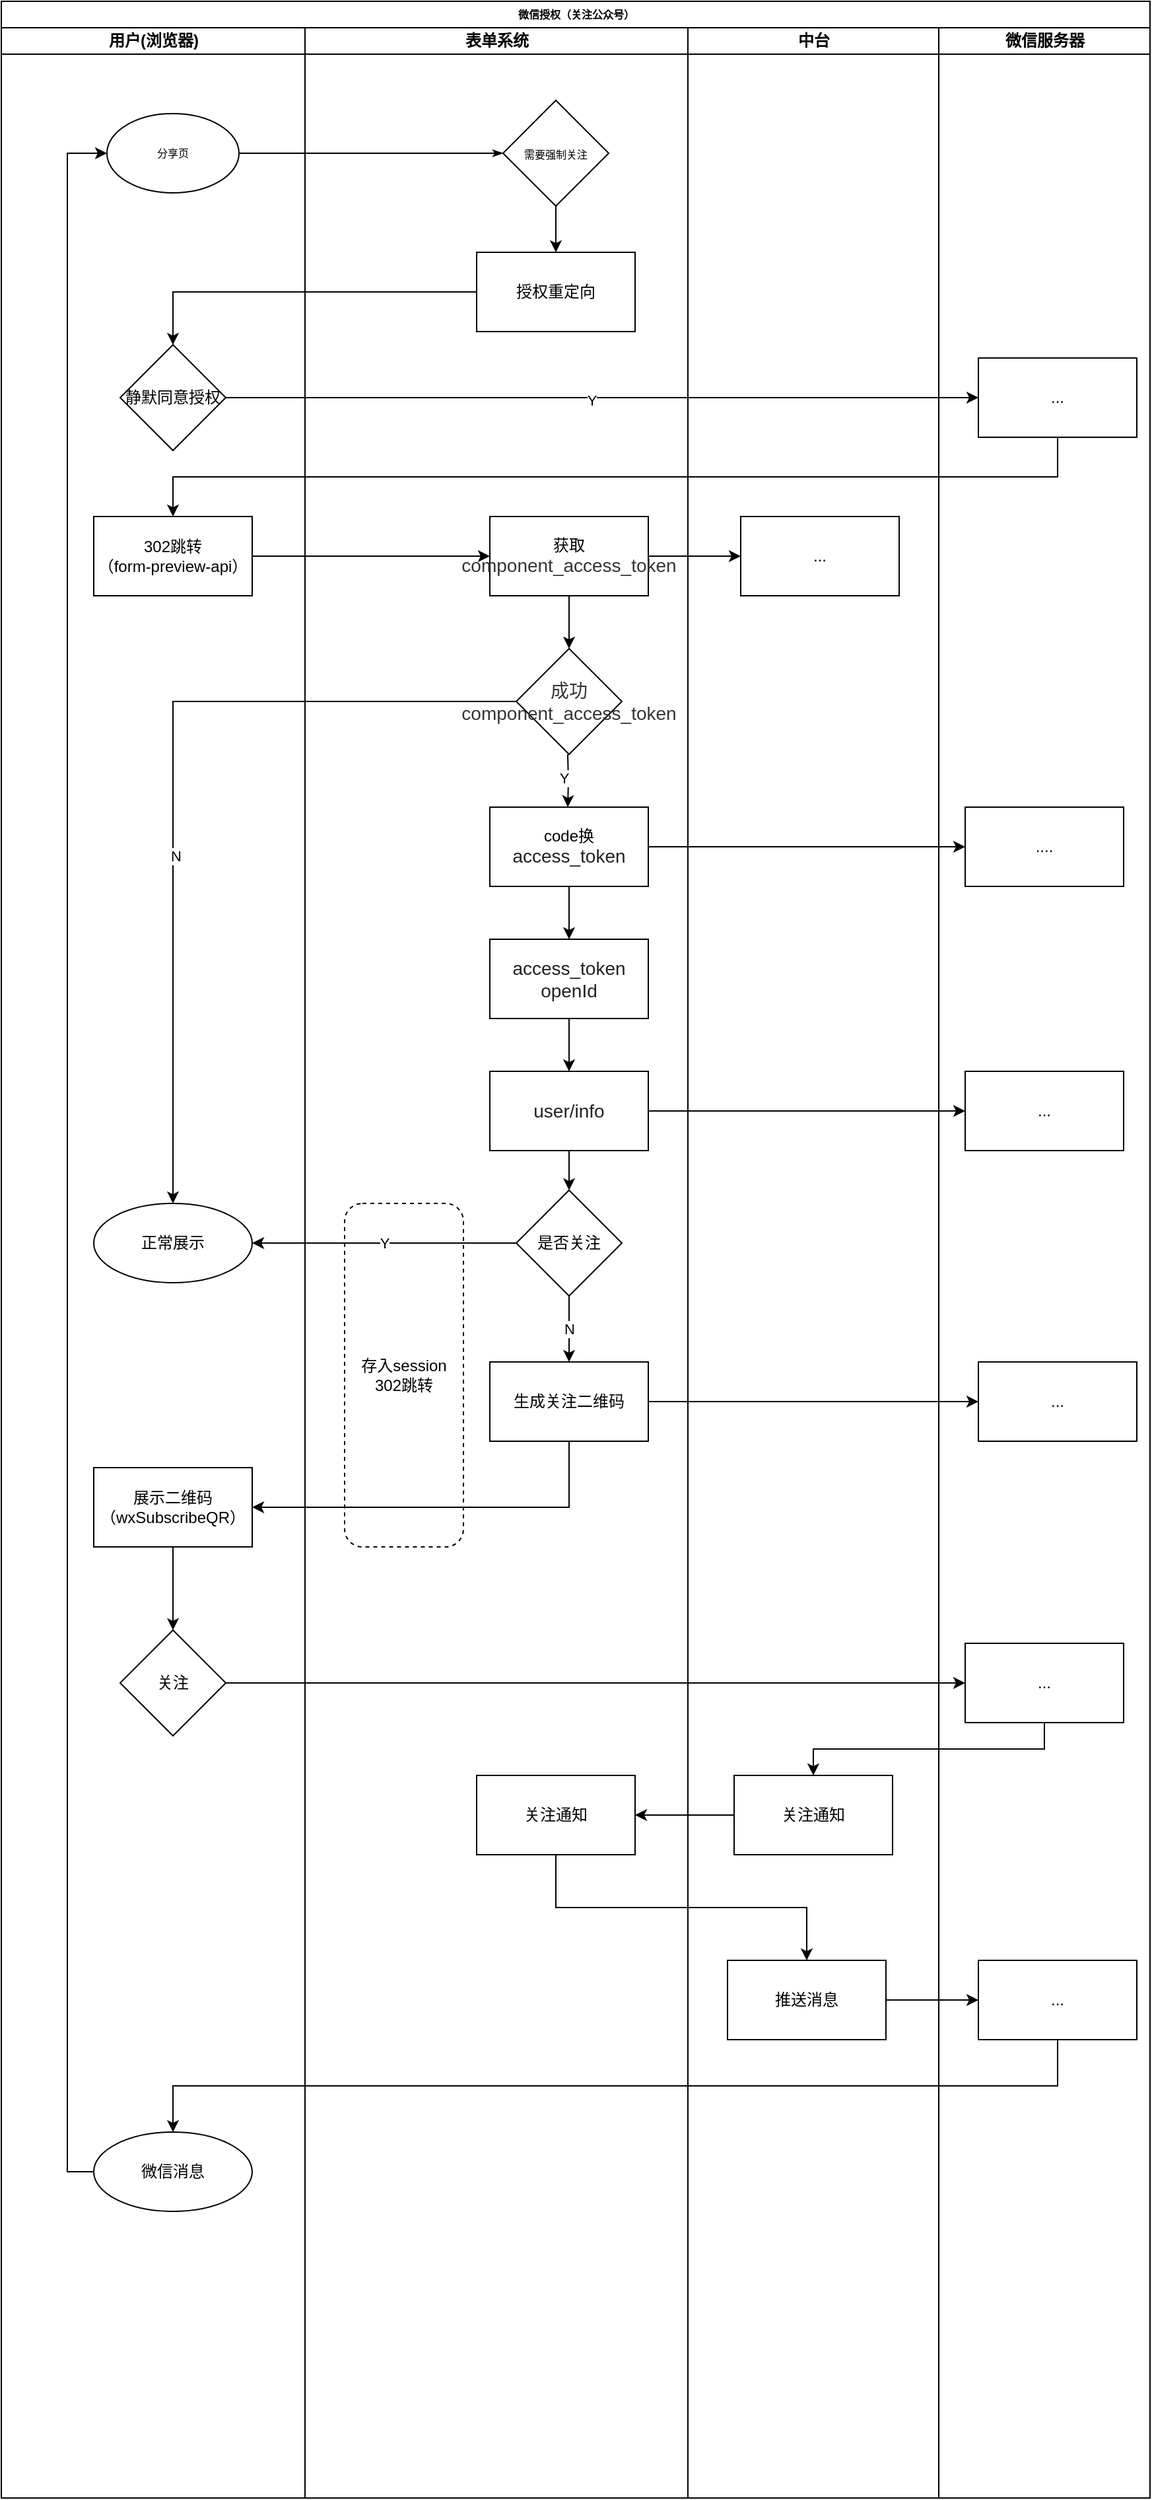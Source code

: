 <mxfile version="14.1.1" type="github">
  <diagram name="Page-1" id="74e2e168-ea6b-b213-b513-2b3c1d86103e">
    <mxGraphModel dx="1422" dy="764" grid="1" gridSize="10" guides="1" tooltips="1" connect="1" arrows="1" fold="1" page="1" pageScale="1" pageWidth="1100" pageHeight="850" background="#ffffff" math="0" shadow="0">
      <root>
        <mxCell id="0" />
        <mxCell id="1" parent="0" />
        <mxCell id="77e6c97f196da883-1" value="微信授权（关注公众号）" style="swimlane;html=1;childLayout=stackLayout;startSize=20;rounded=0;shadow=0;labelBackgroundColor=none;strokeWidth=1;fontFamily=Verdana;fontSize=8;align=center;" parent="1" vertex="1">
          <mxGeometry x="70" y="40" width="870" height="1890" as="geometry" />
        </mxCell>
        <mxCell id="77e6c97f196da883-2" value="用户(浏览器)" style="swimlane;html=1;startSize=20;" parent="77e6c97f196da883-1" vertex="1">
          <mxGeometry y="20" width="230" height="1870" as="geometry" />
        </mxCell>
        <mxCell id="77e6c97f196da883-8" value="分享页" style="ellipse;whiteSpace=wrap;html=1;aspect=fixed;shadow=0;fontFamily=Verdana;fontSize=8;fontColor=#000000;align=center;strokeColor=#000000;strokeWidth=1;fillColor=#ffffff;" parent="77e6c97f196da883-2" vertex="1">
          <mxGeometry x="80" y="65" width="100" height="60" as="geometry" />
        </mxCell>
        <mxCell id="tbGh9AGM3X3flpmvFjvH-10" value="静默同意授权" style="rhombus;whiteSpace=wrap;html=1;rounded=0;glass=0;" parent="77e6c97f196da883-2" vertex="1">
          <mxGeometry x="90" y="240" width="80" height="80" as="geometry" />
        </mxCell>
        <mxCell id="tbGh9AGM3X3flpmvFjvH-24" value="302跳转&lt;br&gt;（form-preview-api）" style="rounded=0;whiteSpace=wrap;html=1;glass=0;" parent="77e6c97f196da883-2" vertex="1">
          <mxGeometry x="70" y="370" width="120" height="60" as="geometry" />
        </mxCell>
        <mxCell id="tbGh9AGM3X3flpmvFjvH-38" value="正常展示" style="ellipse;whiteSpace=wrap;html=1;aspect=fixed;fontFamily=Helvetica;fontSize=12;fontColor=#000000;align=center;strokeColor=#000000;fillColor=#ffffff;" parent="77e6c97f196da883-2" vertex="1">
          <mxGeometry x="70" y="890" width="120" height="60" as="geometry" />
        </mxCell>
        <mxCell id="tbGh9AGM3X3flpmvFjvH-45" value="展示二维码&lt;br&gt;（wxSubscribeQR）" style="whiteSpace=wrap;html=1;rounded=0;glass=0;" parent="77e6c97f196da883-2" vertex="1">
          <mxGeometry x="70" y="1090" width="120" height="60" as="geometry" />
        </mxCell>
        <mxCell id="tbGh9AGM3X3flpmvFjvH-66" style="edgeStyle=orthogonalEdgeStyle;rounded=0;orthogonalLoop=1;jettySize=auto;html=1;entryX=0;entryY=0.5;entryDx=0;entryDy=0;exitX=0;exitY=0.5;exitDx=0;exitDy=0;" parent="77e6c97f196da883-2" source="tbGh9AGM3X3flpmvFjvH-63" target="77e6c97f196da883-8" edge="1">
          <mxGeometry relative="1" as="geometry" />
        </mxCell>
        <mxCell id="tbGh9AGM3X3flpmvFjvH-63" value="微信消息" style="ellipse;whiteSpace=wrap;html=1;aspect=fixed;fontFamily=Helvetica;fontSize=12;fontColor=#000000;align=center;strokeColor=#000000;fillColor=#ffffff;" parent="77e6c97f196da883-2" vertex="1">
          <mxGeometry x="70" y="1593" width="120" height="60" as="geometry" />
        </mxCell>
        <mxCell id="77e6c97f196da883-26" style="edgeStyle=orthogonalEdgeStyle;rounded=1;html=1;labelBackgroundColor=none;startArrow=none;startFill=0;startSize=5;endArrow=classicThin;endFill=1;endSize=5;jettySize=auto;orthogonalLoop=1;strokeWidth=1;fontFamily=Verdana;fontSize=8;entryX=0;entryY=0.5;entryDx=0;entryDy=0;" parent="77e6c97f196da883-1" source="77e6c97f196da883-8" target="tbGh9AGM3X3flpmvFjvH-3" edge="1">
          <mxGeometry relative="1" as="geometry">
            <mxPoint x="190" y="115" as="targetPoint" />
          </mxGeometry>
        </mxCell>
        <mxCell id="tbGh9AGM3X3flpmvFjvH-17" value="" style="edgeStyle=orthogonalEdgeStyle;rounded=0;orthogonalLoop=1;jettySize=auto;html=1;" parent="77e6c97f196da883-1" source="tbGh9AGM3X3flpmvFjvH-14" target="tbGh9AGM3X3flpmvFjvH-16" edge="1">
          <mxGeometry relative="1" as="geometry" />
        </mxCell>
        <mxCell id="tbGh9AGM3X3flpmvFjvH-13" value="" style="edgeStyle=orthogonalEdgeStyle;rounded=0;orthogonalLoop=1;jettySize=auto;html=1;" parent="77e6c97f196da883-1" source="tbGh9AGM3X3flpmvFjvH-10" target="tbGh9AGM3X3flpmvFjvH-12" edge="1">
          <mxGeometry relative="1" as="geometry" />
        </mxCell>
        <mxCell id="tbGh9AGM3X3flpmvFjvH-41" value="Y" style="edgeLabel;html=1;align=center;verticalAlign=middle;resizable=0;points=[];" parent="tbGh9AGM3X3flpmvFjvH-13" vertex="1" connectable="0">
          <mxGeometry x="-0.414" y="-2" relative="1" as="geometry">
            <mxPoint x="110" as="offset" />
          </mxGeometry>
        </mxCell>
        <mxCell id="tbGh9AGM3X3flpmvFjvH-15" value="" style="edgeStyle=orthogonalEdgeStyle;rounded=0;orthogonalLoop=1;jettySize=auto;html=1;exitX=0.5;exitY=1;exitDx=0;exitDy=0;entryX=0.5;entryY=0;entryDx=0;entryDy=0;" parent="77e6c97f196da883-1" source="tbGh9AGM3X3flpmvFjvH-12" target="tbGh9AGM3X3flpmvFjvH-24" edge="1">
          <mxGeometry relative="1" as="geometry" />
        </mxCell>
        <mxCell id="tbGh9AGM3X3flpmvFjvH-25" style="edgeStyle=orthogonalEdgeStyle;rounded=0;orthogonalLoop=1;jettySize=auto;html=1;" parent="77e6c97f196da883-1" source="tbGh9AGM3X3flpmvFjvH-24" target="tbGh9AGM3X3flpmvFjvH-14" edge="1">
          <mxGeometry relative="1" as="geometry" />
        </mxCell>
        <mxCell id="77e6c97f196da883-3" value="表单系统" style="swimlane;html=1;startSize=20;" parent="77e6c97f196da883-1" vertex="1">
          <mxGeometry x="230" y="20" width="290" height="1870" as="geometry" />
        </mxCell>
        <mxCell id="tbGh9AGM3X3flpmvFjvH-3" value="&lt;span style=&quot;font-family: &amp;#34;verdana&amp;#34; ; font-size: 8px&quot;&gt;需要强制关注&lt;/span&gt;" style="rhombus;whiteSpace=wrap;html=1;rounded=0;glass=0;" parent="77e6c97f196da883-3" vertex="1">
          <mxGeometry x="150" y="55" width="80" height="80" as="geometry" />
        </mxCell>
        <mxCell id="tbGh9AGM3X3flpmvFjvH-4" value="授权重定向" style="whiteSpace=wrap;html=1;rounded=0;glass=0;" parent="77e6c97f196da883-3" vertex="1">
          <mxGeometry x="130" y="170" width="120" height="60" as="geometry" />
        </mxCell>
        <mxCell id="tbGh9AGM3X3flpmvFjvH-5" value="" style="edgeStyle=orthogonalEdgeStyle;rounded=0;orthogonalLoop=1;jettySize=auto;html=1;" parent="77e6c97f196da883-3" source="tbGh9AGM3X3flpmvFjvH-3" target="tbGh9AGM3X3flpmvFjvH-4" edge="1">
          <mxGeometry relative="1" as="geometry" />
        </mxCell>
        <mxCell id="tbGh9AGM3X3flpmvFjvH-14" value="获取&lt;span style=&quot;color: rgb(53 , 53 , 53) ; font-family: , &amp;#34;blinkmacsystemfont&amp;#34; , &amp;#34;sf ui text&amp;#34; , &amp;#34;helvetica neue&amp;#34; , &amp;#34;pingfang sc&amp;#34; , &amp;#34;hiragino sans gb&amp;#34; , &amp;#34;microsoft yahei ui&amp;#34; , &amp;#34;microsoft yahei&amp;#34; , &amp;#34;arial&amp;#34; , sans-serif ; font-size: 14px ; text-align: left&quot;&gt;component_access_token&lt;/span&gt;" style="whiteSpace=wrap;html=1;rounded=0;glass=0;" parent="77e6c97f196da883-3" vertex="1">
          <mxGeometry x="140" y="370" width="120" height="60" as="geometry" />
        </mxCell>
        <mxCell id="tbGh9AGM3X3flpmvFjvH-18" value="&lt;span style=&quot;color: rgb(53 , 53 , 53) ; font-size: 14px ; text-align: left&quot;&gt;成功&lt;br&gt;component_access_token&lt;/span&gt;" style="rhombus;whiteSpace=wrap;html=1;rounded=0;glass=0;" parent="77e6c97f196da883-3" vertex="1">
          <mxGeometry x="160" y="470" width="80" height="80" as="geometry" />
        </mxCell>
        <mxCell id="tbGh9AGM3X3flpmvFjvH-20" value="code换&lt;span style=&quot;color: rgb(34 , 34 , 34) ; font-family: , &amp;#34;blinkmacsystemfont&amp;#34; , &amp;#34;sf ui text&amp;#34; , &amp;#34;helvetica neue&amp;#34; , &amp;#34;pingfang sc&amp;#34; , &amp;#34;hiragino sans gb&amp;#34; , &amp;#34;microsoft yahei ui&amp;#34; , &amp;#34;microsoft yahei&amp;#34; , &amp;#34;arial&amp;#34; , sans-serif ; font-size: 14px&quot;&gt;access_token&lt;/span&gt;" style="whiteSpace=wrap;html=1;rounded=0;glass=0;" parent="77e6c97f196da883-3" vertex="1">
          <mxGeometry x="140" y="590" width="120" height="60" as="geometry" />
        </mxCell>
        <mxCell id="tbGh9AGM3X3flpmvFjvH-21" value="" style="edgeStyle=orthogonalEdgeStyle;rounded=0;orthogonalLoop=1;jettySize=auto;html=1;" parent="77e6c97f196da883-3" edge="1">
          <mxGeometry relative="1" as="geometry">
            <mxPoint x="199" y="550" as="sourcePoint" />
            <mxPoint x="199" y="590" as="targetPoint" />
          </mxGeometry>
        </mxCell>
        <mxCell id="tbGh9AGM3X3flpmvFjvH-40" value="Y" style="edgeLabel;html=1;align=center;verticalAlign=middle;resizable=0;points=[];" parent="tbGh9AGM3X3flpmvFjvH-21" vertex="1" connectable="0">
          <mxGeometry x="-0.15" y="-4" relative="1" as="geometry">
            <mxPoint as="offset" />
          </mxGeometry>
        </mxCell>
        <mxCell id="tbGh9AGM3X3flpmvFjvH-26" value="&lt;span style=&quot;color: rgb(34 , 34 , 34) ; font-size: 14px&quot;&gt;access_token&lt;br&gt;openId&lt;br&gt;&lt;/span&gt;" style="whiteSpace=wrap;html=1;rounded=0;glass=0;" parent="77e6c97f196da883-3" vertex="1">
          <mxGeometry x="140" y="690" width="120" height="60" as="geometry" />
        </mxCell>
        <mxCell id="tbGh9AGM3X3flpmvFjvH-28" value="&lt;span style=&quot;color: rgb(34 , 34 , 34) ; font-family: , &amp;#34;blinkmacsystemfont&amp;#34; , &amp;#34;sf ui text&amp;#34; , &amp;#34;helvetica neue&amp;#34; , &amp;#34;pingfang sc&amp;#34; , &amp;#34;hiragino sans gb&amp;#34; , &amp;#34;microsoft yahei ui&amp;#34; , &amp;#34;microsoft yahei&amp;#34; , &amp;#34;arial&amp;#34; , sans-serif ; font-size: 14px&quot;&gt;user/info&lt;/span&gt;" style="whiteSpace=wrap;html=1;rounded=0;glass=0;" parent="77e6c97f196da883-3" vertex="1">
          <mxGeometry x="140" y="790" width="120" height="60" as="geometry" />
        </mxCell>
        <mxCell id="tbGh9AGM3X3flpmvFjvH-29" value="" style="edgeStyle=orthogonalEdgeStyle;rounded=0;orthogonalLoop=1;jettySize=auto;html=1;" parent="77e6c97f196da883-3" source="tbGh9AGM3X3flpmvFjvH-26" target="tbGh9AGM3X3flpmvFjvH-28" edge="1">
          <mxGeometry relative="1" as="geometry" />
        </mxCell>
        <mxCell id="tbGh9AGM3X3flpmvFjvH-27" value="" style="edgeStyle=orthogonalEdgeStyle;rounded=0;orthogonalLoop=1;jettySize=auto;html=1;exitX=0.5;exitY=1;exitDx=0;exitDy=0;" parent="77e6c97f196da883-3" source="tbGh9AGM3X3flpmvFjvH-20" target="tbGh9AGM3X3flpmvFjvH-26" edge="1">
          <mxGeometry relative="1" as="geometry" />
        </mxCell>
        <mxCell id="tbGh9AGM3X3flpmvFjvH-19" value="" style="edgeStyle=orthogonalEdgeStyle;rounded=0;orthogonalLoop=1;jettySize=auto;html=1;" parent="77e6c97f196da883-3" source="tbGh9AGM3X3flpmvFjvH-14" target="tbGh9AGM3X3flpmvFjvH-18" edge="1">
          <mxGeometry relative="1" as="geometry" />
        </mxCell>
        <mxCell id="tbGh9AGM3X3flpmvFjvH-36" value="是否关注" style="rhombus;whiteSpace=wrap;html=1;rounded=0;glass=0;" parent="77e6c97f196da883-3" vertex="1">
          <mxGeometry x="160" y="880" width="80" height="80" as="geometry" />
        </mxCell>
        <mxCell id="tbGh9AGM3X3flpmvFjvH-37" value="" style="edgeStyle=orthogonalEdgeStyle;rounded=0;orthogonalLoop=1;jettySize=auto;html=1;" parent="77e6c97f196da883-3" source="tbGh9AGM3X3flpmvFjvH-28" target="tbGh9AGM3X3flpmvFjvH-36" edge="1">
          <mxGeometry relative="1" as="geometry" />
        </mxCell>
        <mxCell id="tbGh9AGM3X3flpmvFjvH-42" value="生成关注二维码" style="whiteSpace=wrap;html=1;rounded=0;glass=0;" parent="77e6c97f196da883-3" vertex="1">
          <mxGeometry x="140" y="1010" width="120" height="60" as="geometry" />
        </mxCell>
        <mxCell id="tbGh9AGM3X3flpmvFjvH-43" value="N" style="edgeStyle=orthogonalEdgeStyle;rounded=0;orthogonalLoop=1;jettySize=auto;html=1;" parent="77e6c97f196da883-3" source="tbGh9AGM3X3flpmvFjvH-36" target="tbGh9AGM3X3flpmvFjvH-42" edge="1">
          <mxGeometry relative="1" as="geometry" />
        </mxCell>
        <mxCell id="tbGh9AGM3X3flpmvFjvH-59" value="&lt;span&gt;关注通知&lt;/span&gt;" style="whiteSpace=wrap;html=1;rounded=0;glass=0;" parent="77e6c97f196da883-3" vertex="1">
          <mxGeometry x="130" y="1323" width="120" height="60" as="geometry" />
        </mxCell>
        <mxCell id="E-tGQFFWKvSWQlXz0ZTV-6" value="存入session&lt;br&gt;302跳转" style="rounded=1;whiteSpace=wrap;html=1;dashed=1;" parent="77e6c97f196da883-3" vertex="1">
          <mxGeometry x="30" y="890" width="90" height="260" as="geometry" />
        </mxCell>
        <mxCell id="tbGh9AGM3X3flpmvFjvH-23" value="" style="edgeStyle=orthogonalEdgeStyle;rounded=0;orthogonalLoop=1;jettySize=auto;html=1;" parent="77e6c97f196da883-1" source="tbGh9AGM3X3flpmvFjvH-20" target="tbGh9AGM3X3flpmvFjvH-22" edge="1">
          <mxGeometry relative="1" as="geometry" />
        </mxCell>
        <mxCell id="77e6c97f196da883-4" value="中台" style="swimlane;html=1;startSize=20;" parent="77e6c97f196da883-1" vertex="1">
          <mxGeometry x="520" y="20" width="190" height="1870" as="geometry" />
        </mxCell>
        <mxCell id="tbGh9AGM3X3flpmvFjvH-16" value="..." style="whiteSpace=wrap;html=1;rounded=0;glass=0;" parent="77e6c97f196da883-4" vertex="1">
          <mxGeometry x="40" y="370" width="120" height="60" as="geometry" />
        </mxCell>
        <mxCell id="tbGh9AGM3X3flpmvFjvH-55" value="关注通知" style="whiteSpace=wrap;html=1;rounded=0;glass=0;" parent="77e6c97f196da883-4" vertex="1">
          <mxGeometry x="35" y="1323" width="120" height="60" as="geometry" />
        </mxCell>
        <mxCell id="tbGh9AGM3X3flpmvFjvH-57" value="推送消息" style="whiteSpace=wrap;html=1;rounded=0;glass=0;" parent="77e6c97f196da883-4" vertex="1">
          <mxGeometry x="30" y="1463" width="120" height="60" as="geometry" />
        </mxCell>
        <mxCell id="77e6c97f196da883-5" value="微信服务器" style="swimlane;html=1;startSize=20;" parent="77e6c97f196da883-1" vertex="1">
          <mxGeometry x="710" y="20" width="160" height="1870" as="geometry" />
        </mxCell>
        <mxCell id="tbGh9AGM3X3flpmvFjvH-12" value="..." style="whiteSpace=wrap;html=1;rounded=0;glass=0;" parent="77e6c97f196da883-5" vertex="1">
          <mxGeometry x="30" y="250" width="120" height="60" as="geometry" />
        </mxCell>
        <mxCell id="tbGh9AGM3X3flpmvFjvH-22" value="...." style="whiteSpace=wrap;html=1;rounded=0;glass=0;" parent="77e6c97f196da883-5" vertex="1">
          <mxGeometry x="20" y="590" width="120" height="60" as="geometry" />
        </mxCell>
        <mxCell id="tbGh9AGM3X3flpmvFjvH-34" value="..." style="whiteSpace=wrap;html=1;rounded=0;glass=0;" parent="77e6c97f196da883-5" vertex="1">
          <mxGeometry x="20" y="790" width="120" height="60" as="geometry" />
        </mxCell>
        <mxCell id="tbGh9AGM3X3flpmvFjvH-53" value="..." style="whiteSpace=wrap;html=1;rounded=0;glass=0;" parent="77e6c97f196da883-5" vertex="1">
          <mxGeometry x="20" y="1223" width="120" height="60" as="geometry" />
        </mxCell>
        <mxCell id="tbGh9AGM3X3flpmvFjvH-61" value="..." style="whiteSpace=wrap;html=1;rounded=0;glass=0;" parent="77e6c97f196da883-5" vertex="1">
          <mxGeometry x="30" y="1463" width="120" height="60" as="geometry" />
        </mxCell>
        <mxCell id="tbGh9AGM3X3flpmvFjvH-70" value="..." style="whiteSpace=wrap;html=1;rounded=0;glass=0;" parent="77e6c97f196da883-5" vertex="1">
          <mxGeometry x="30" y="1010" width="120" height="60" as="geometry" />
        </mxCell>
        <mxCell id="tbGh9AGM3X3flpmvFjvH-11" value="" style="edgeStyle=orthogonalEdgeStyle;rounded=0;orthogonalLoop=1;jettySize=auto;html=1;" parent="77e6c97f196da883-1" source="tbGh9AGM3X3flpmvFjvH-4" target="tbGh9AGM3X3flpmvFjvH-10" edge="1">
          <mxGeometry relative="1" as="geometry" />
        </mxCell>
        <mxCell id="tbGh9AGM3X3flpmvFjvH-35" value="" style="edgeStyle=orthogonalEdgeStyle;rounded=0;orthogonalLoop=1;jettySize=auto;html=1;" parent="77e6c97f196da883-1" source="tbGh9AGM3X3flpmvFjvH-28" target="tbGh9AGM3X3flpmvFjvH-34" edge="1">
          <mxGeometry relative="1" as="geometry" />
        </mxCell>
        <mxCell id="tbGh9AGM3X3flpmvFjvH-39" value="Y" style="edgeStyle=orthogonalEdgeStyle;rounded=0;orthogonalLoop=1;jettySize=auto;html=1;" parent="77e6c97f196da883-1" source="tbGh9AGM3X3flpmvFjvH-36" target="tbGh9AGM3X3flpmvFjvH-38" edge="1">
          <mxGeometry relative="1" as="geometry" />
        </mxCell>
        <mxCell id="tbGh9AGM3X3flpmvFjvH-46" value="" style="edgeStyle=orthogonalEdgeStyle;rounded=0;orthogonalLoop=1;jettySize=auto;html=1;exitX=0.5;exitY=1;exitDx=0;exitDy=0;entryX=1;entryY=0.5;entryDx=0;entryDy=0;" parent="77e6c97f196da883-1" source="tbGh9AGM3X3flpmvFjvH-42" target="tbGh9AGM3X3flpmvFjvH-45" edge="1">
          <mxGeometry relative="1" as="geometry" />
        </mxCell>
        <mxCell id="tbGh9AGM3X3flpmvFjvH-47" style="edgeStyle=orthogonalEdgeStyle;rounded=0;orthogonalLoop=1;jettySize=auto;html=1;exitX=0;exitY=0.5;exitDx=0;exitDy=0;" parent="77e6c97f196da883-1" source="tbGh9AGM3X3flpmvFjvH-18" target="tbGh9AGM3X3flpmvFjvH-38" edge="1">
          <mxGeometry relative="1" as="geometry" />
        </mxCell>
        <mxCell id="tbGh9AGM3X3flpmvFjvH-48" value="N" style="edgeLabel;html=1;align=center;verticalAlign=middle;resizable=0;points=[];" parent="tbGh9AGM3X3flpmvFjvH-47" vertex="1" connectable="0">
          <mxGeometry x="0.176" y="2" relative="1" as="geometry">
            <mxPoint as="offset" />
          </mxGeometry>
        </mxCell>
        <mxCell id="tbGh9AGM3X3flpmvFjvH-56" value="" style="edgeStyle=orthogonalEdgeStyle;rounded=0;orthogonalLoop=1;jettySize=auto;html=1;exitX=0.5;exitY=1;exitDx=0;exitDy=0;" parent="77e6c97f196da883-1" source="tbGh9AGM3X3flpmvFjvH-53" target="tbGh9AGM3X3flpmvFjvH-55" edge="1">
          <mxGeometry relative="1" as="geometry" />
        </mxCell>
        <mxCell id="tbGh9AGM3X3flpmvFjvH-60" value="" style="edgeStyle=orthogonalEdgeStyle;rounded=0;orthogonalLoop=1;jettySize=auto;html=1;" parent="77e6c97f196da883-1" source="tbGh9AGM3X3flpmvFjvH-55" target="tbGh9AGM3X3flpmvFjvH-59" edge="1">
          <mxGeometry relative="1" as="geometry" />
        </mxCell>
        <mxCell id="tbGh9AGM3X3flpmvFjvH-64" value="" style="edgeStyle=orthogonalEdgeStyle;rounded=0;orthogonalLoop=1;jettySize=auto;html=1;exitX=0.5;exitY=1;exitDx=0;exitDy=0;" parent="77e6c97f196da883-1" source="tbGh9AGM3X3flpmvFjvH-61" target="tbGh9AGM3X3flpmvFjvH-63" edge="1">
          <mxGeometry relative="1" as="geometry" />
        </mxCell>
        <mxCell id="tbGh9AGM3X3flpmvFjvH-58" value="" style="edgeStyle=orthogonalEdgeStyle;rounded=0;orthogonalLoop=1;jettySize=auto;html=1;exitX=0.5;exitY=1;exitDx=0;exitDy=0;" parent="77e6c97f196da883-1" source="tbGh9AGM3X3flpmvFjvH-59" target="tbGh9AGM3X3flpmvFjvH-57" edge="1">
          <mxGeometry relative="1" as="geometry" />
        </mxCell>
        <mxCell id="tbGh9AGM3X3flpmvFjvH-62" value="" style="edgeStyle=orthogonalEdgeStyle;rounded=0;orthogonalLoop=1;jettySize=auto;html=1;" parent="77e6c97f196da883-1" source="tbGh9AGM3X3flpmvFjvH-57" target="tbGh9AGM3X3flpmvFjvH-61" edge="1">
          <mxGeometry relative="1" as="geometry" />
        </mxCell>
        <mxCell id="tbGh9AGM3X3flpmvFjvH-71" value="" style="edgeStyle=orthogonalEdgeStyle;rounded=0;orthogonalLoop=1;jettySize=auto;html=1;" parent="77e6c97f196da883-1" source="tbGh9AGM3X3flpmvFjvH-42" target="tbGh9AGM3X3flpmvFjvH-70" edge="1">
          <mxGeometry relative="1" as="geometry" />
        </mxCell>
        <mxCell id="tbGh9AGM3X3flpmvFjvH-54" value="" style="edgeStyle=orthogonalEdgeStyle;rounded=0;orthogonalLoop=1;jettySize=auto;html=1;" parent="1" source="tbGh9AGM3X3flpmvFjvH-51" target="tbGh9AGM3X3flpmvFjvH-53" edge="1">
          <mxGeometry relative="1" as="geometry" />
        </mxCell>
        <mxCell id="tbGh9AGM3X3flpmvFjvH-51" value="关注" style="rhombus;whiteSpace=wrap;html=1;rounded=0;glass=0;" parent="1" vertex="1">
          <mxGeometry x="160" y="1273" width="80" height="80" as="geometry" />
        </mxCell>
        <mxCell id="tbGh9AGM3X3flpmvFjvH-52" value="" style="edgeStyle=orthogonalEdgeStyle;rounded=0;orthogonalLoop=1;jettySize=auto;html=1;exitX=0.5;exitY=1;exitDx=0;exitDy=0;" parent="1" source="tbGh9AGM3X3flpmvFjvH-45" target="tbGh9AGM3X3flpmvFjvH-51" edge="1">
          <mxGeometry relative="1" as="geometry">
            <mxPoint x="200" y="1203" as="sourcePoint" />
          </mxGeometry>
        </mxCell>
      </root>
    </mxGraphModel>
  </diagram>
</mxfile>
